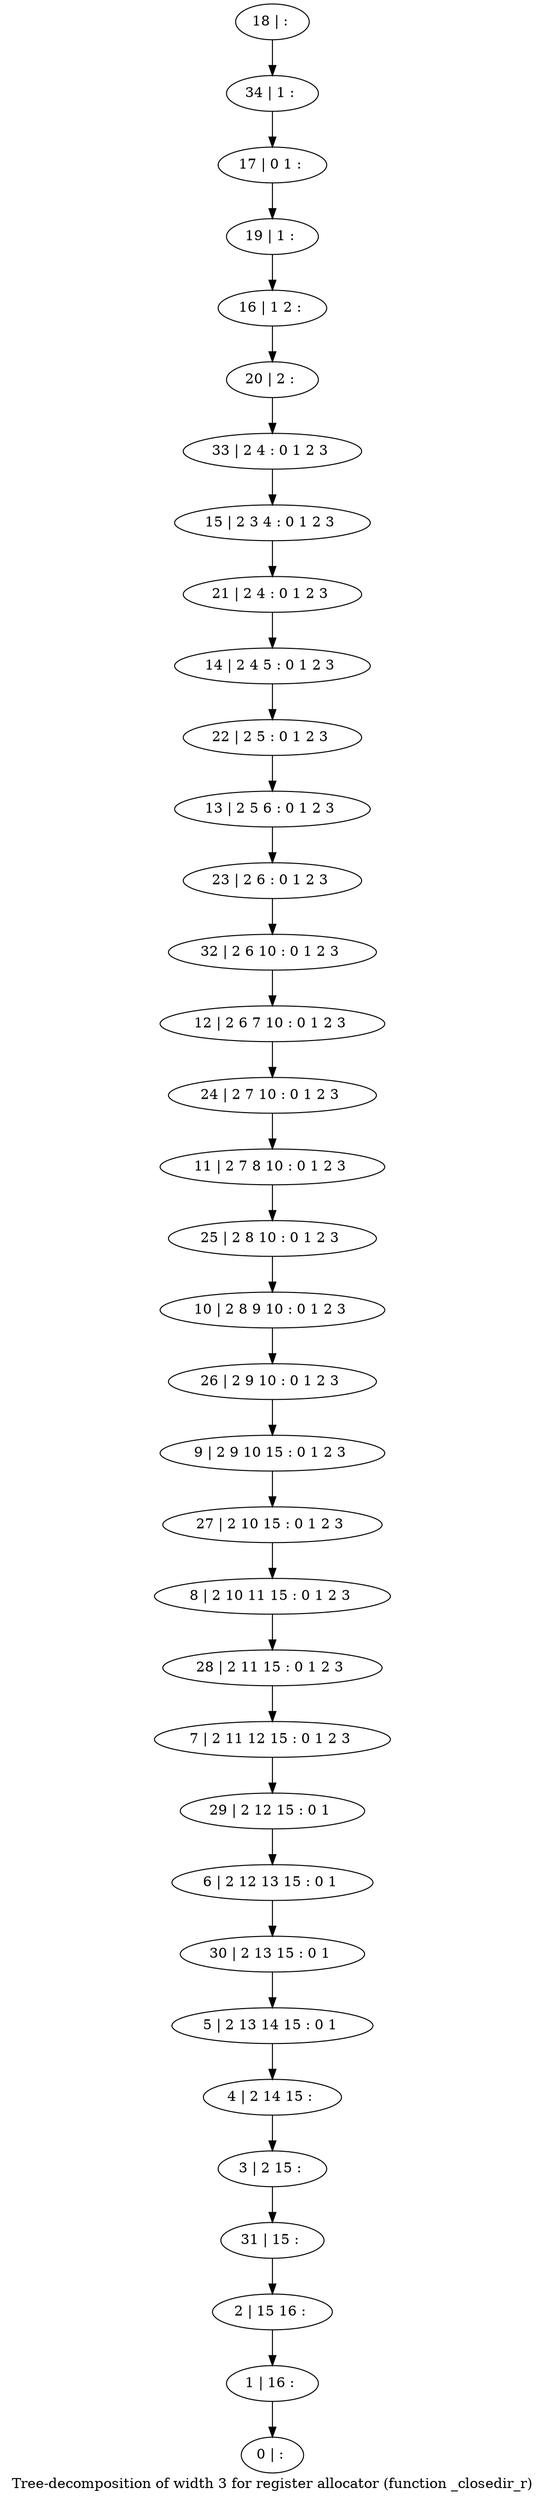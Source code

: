 digraph G {
graph [label="Tree-decomposition of width 3 for register allocator (function _closedir_r)"]
0[label="0 | : "];
1[label="1 | 16 : "];
2[label="2 | 15 16 : "];
3[label="3 | 2 15 : "];
4[label="4 | 2 14 15 : "];
5[label="5 | 2 13 14 15 : 0 1 "];
6[label="6 | 2 12 13 15 : 0 1 "];
7[label="7 | 2 11 12 15 : 0 1 2 3 "];
8[label="8 | 2 10 11 15 : 0 1 2 3 "];
9[label="9 | 2 9 10 15 : 0 1 2 3 "];
10[label="10 | 2 8 9 10 : 0 1 2 3 "];
11[label="11 | 2 7 8 10 : 0 1 2 3 "];
12[label="12 | 2 6 7 10 : 0 1 2 3 "];
13[label="13 | 2 5 6 : 0 1 2 3 "];
14[label="14 | 2 4 5 : 0 1 2 3 "];
15[label="15 | 2 3 4 : 0 1 2 3 "];
16[label="16 | 1 2 : "];
17[label="17 | 0 1 : "];
18[label="18 | : "];
19[label="19 | 1 : "];
20[label="20 | 2 : "];
21[label="21 | 2 4 : 0 1 2 3 "];
22[label="22 | 2 5 : 0 1 2 3 "];
23[label="23 | 2 6 : 0 1 2 3 "];
24[label="24 | 2 7 10 : 0 1 2 3 "];
25[label="25 | 2 8 10 : 0 1 2 3 "];
26[label="26 | 2 9 10 : 0 1 2 3 "];
27[label="27 | 2 10 15 : 0 1 2 3 "];
28[label="28 | 2 11 15 : 0 1 2 3 "];
29[label="29 | 2 12 15 : 0 1 "];
30[label="30 | 2 13 15 : 0 1 "];
31[label="31 | 15 : "];
32[label="32 | 2 6 10 : 0 1 2 3 "];
33[label="33 | 2 4 : 0 1 2 3 "];
34[label="34 | 1 : "];
18->34 ;
34->17 ;
17->19 ;
19->16 ;
16->20 ;
20->33 ;
33->15 ;
15->21 ;
21->14 ;
14->22 ;
22->13 ;
13->23 ;
23->32 ;
32->12 ;
12->24 ;
24->11 ;
11->25 ;
25->10 ;
10->26 ;
26->9 ;
9->27 ;
27->8 ;
8->28 ;
28->7 ;
7->29 ;
29->6 ;
6->30 ;
30->5 ;
5->4 ;
4->3 ;
3->31 ;
31->2 ;
2->1 ;
1->0 ;
}
